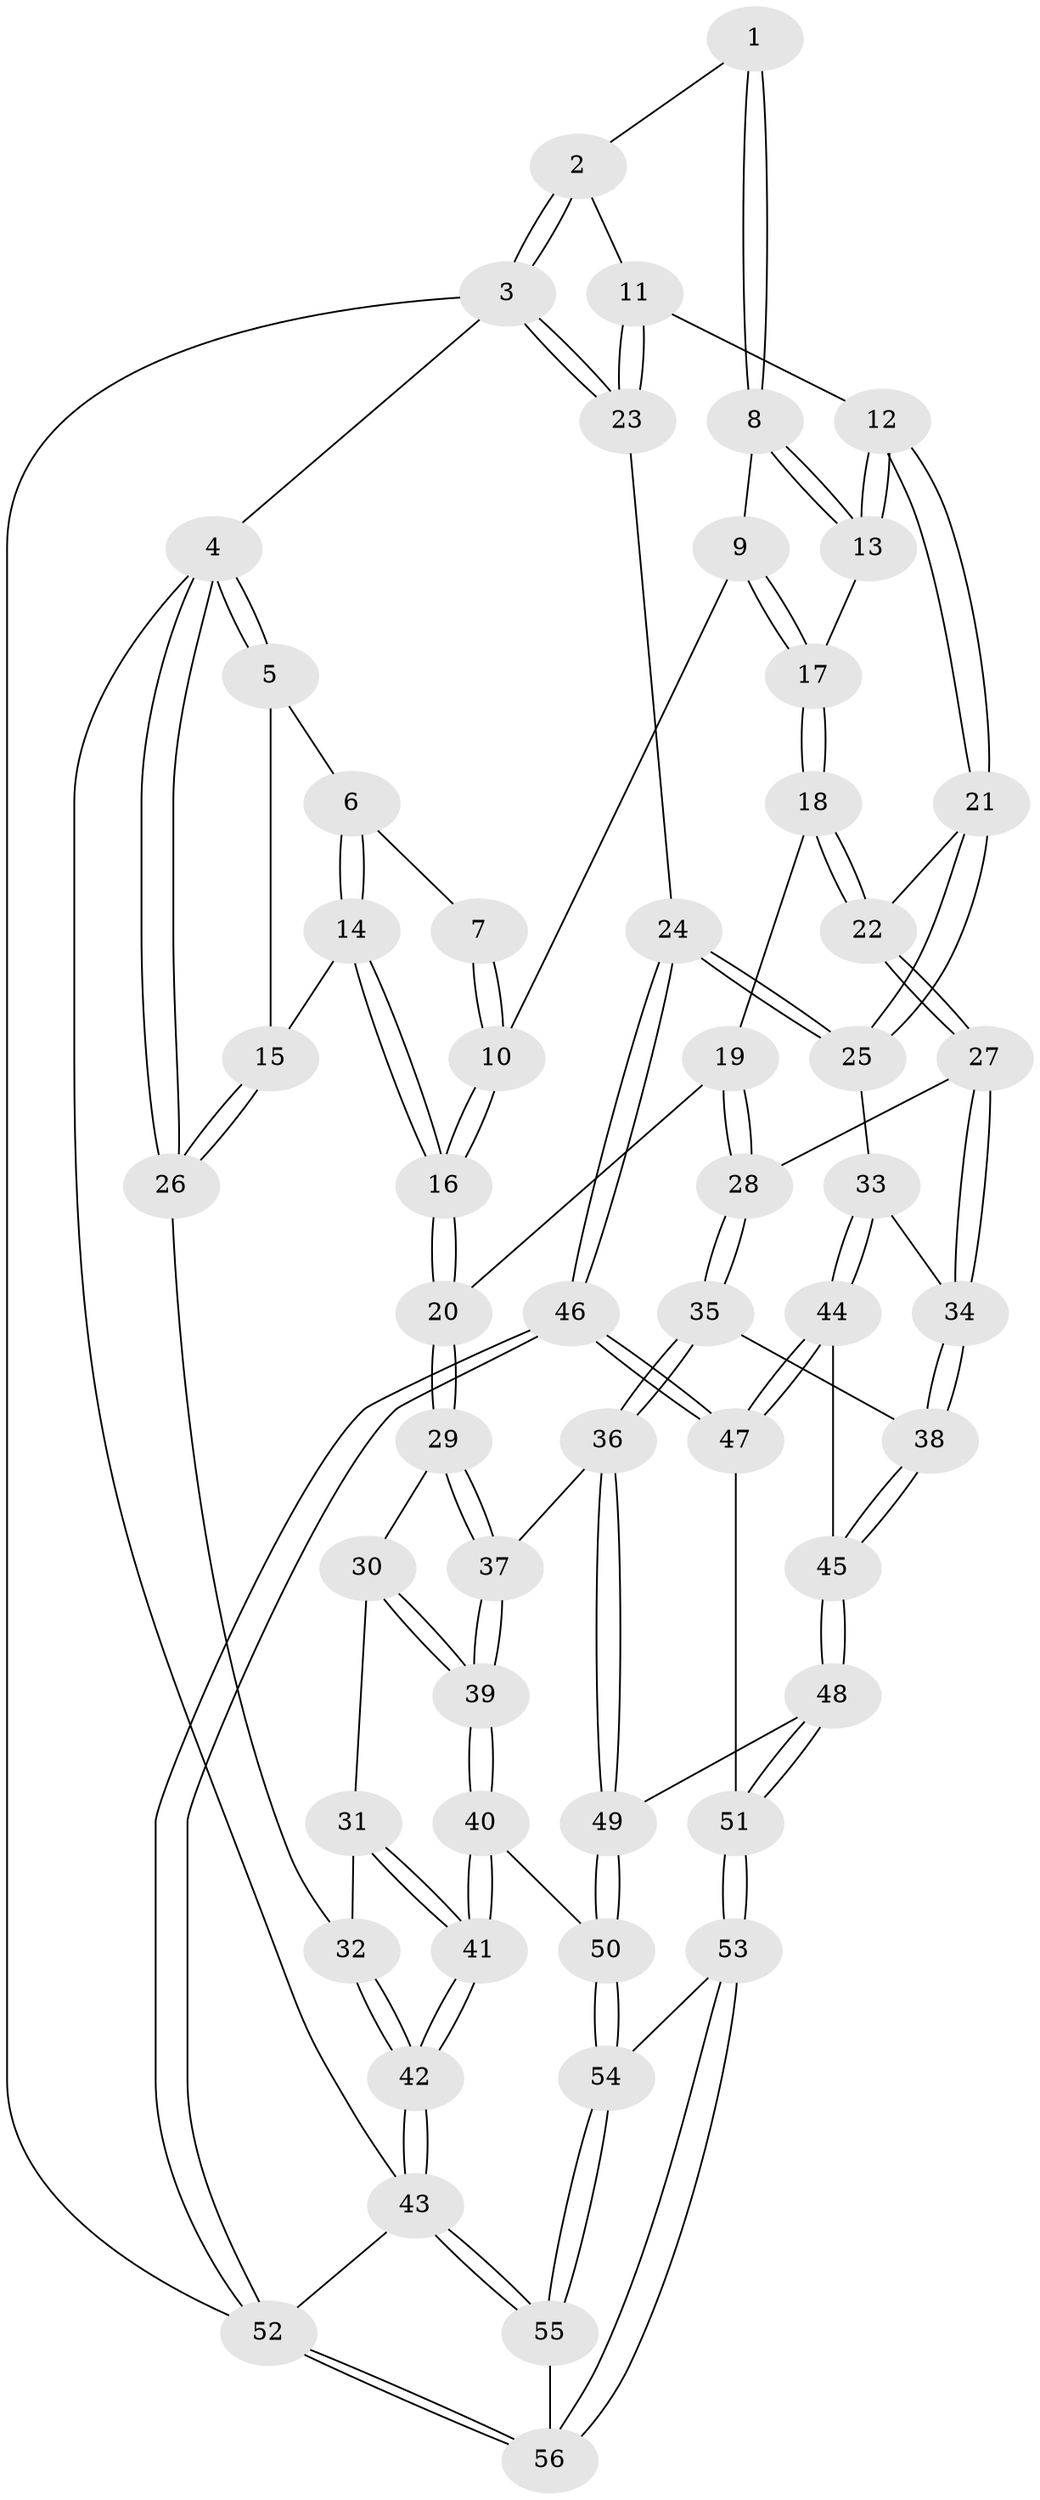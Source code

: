 // Generated by graph-tools (version 1.1) at 2025/03/03/09/25 03:03:29]
// undirected, 56 vertices, 137 edges
graph export_dot {
graph [start="1"]
  node [color=gray90,style=filled];
  1 [pos="+0.5975148220519534+0"];
  2 [pos="+0.8138419132053253+0"];
  3 [pos="+1+0"];
  4 [pos="+0+0"];
  5 [pos="+0+0"];
  6 [pos="+0.23454116430098196+0"];
  7 [pos="+0.5225436950622815+0"];
  8 [pos="+0.6282340636102897+0"];
  9 [pos="+0.5292615099042447+0.14539711740015654"];
  10 [pos="+0.47378114437235685+0.12352903598946102"];
  11 [pos="+0.8420695573792598+0.20333037334778134"];
  12 [pos="+0.8077568575531012+0.20774158962095415"];
  13 [pos="+0.7237932986371254+0.18118807457605784"];
  14 [pos="+0.25456758046442274+0.25664109985442707"];
  15 [pos="+0.10091955634252522+0.2656820801070522"];
  16 [pos="+0.30387422345804993+0.30067230324682165"];
  17 [pos="+0.6779049712070383+0.20847745696958814"];
  18 [pos="+0.5861991049963845+0.30016192146592285"];
  19 [pos="+0.5607028667395837+0.30686331192427857"];
  20 [pos="+0.3158952637413733+0.3205137678599955"];
  21 [pos="+0.7855795968606084+0.37385789145003623"];
  22 [pos="+0.6562753113295658+0.43159112554710505"];
  23 [pos="+1+0.18920129027213903"];
  24 [pos="+1+0.5535606093088041"];
  25 [pos="+0.8395601012240028+0.5442077541187521"];
  26 [pos="+0+0.309655891832715"];
  27 [pos="+0.6566609916860673+0.4924869335135874"];
  28 [pos="+0.550132452419683+0.5289725713148168"];
  29 [pos="+0.31517940324533894+0.46394763053090027"];
  30 [pos="+0.14238875236814474+0.5413042306234547"];
  31 [pos="+0.13677104824341385+0.541227689934791"];
  32 [pos="+0+0.4805732980653101"];
  33 [pos="+0.811511235339399+0.5573660898913653"];
  34 [pos="+0.7295142952892333+0.5428836516991411"];
  35 [pos="+0.5316922991651795+0.5417689300078756"];
  36 [pos="+0.39392887788892883+0.5566743539185813"];
  37 [pos="+0.32513099328672784+0.4797590699882776"];
  38 [pos="+0.6233208320176562+0.6547127858017151"];
  39 [pos="+0.15617988136129982+0.7912170153677808"];
  40 [pos="+0.15361618685915843+0.8058282850901066"];
  41 [pos="+0+0.9607973638976881"];
  42 [pos="+0+1"];
  43 [pos="+0+1"];
  44 [pos="+0.7663340618067545+0.6939569632553656"];
  45 [pos="+0.6246224498847059+0.7114833784723117"];
  46 [pos="+1+1"];
  47 [pos="+0.8184173359825156+0.8111752773489224"];
  48 [pos="+0.5947073919835006+0.7533645711909939"];
  49 [pos="+0.41014117934361827+0.7173549136323711"];
  50 [pos="+0.35538445151859344+0.8056510900868176"];
  51 [pos="+0.6346451890487195+0.8566055497580314"];
  52 [pos="+1+1"];
  53 [pos="+0.6151469949736043+0.9196675360096724"];
  54 [pos="+0.3620800060611343+0.8229168363828427"];
  55 [pos="+0.39149128460707255+1"];
  56 [pos="+0.6221772239470164+1"];
  1 -- 2;
  1 -- 8;
  1 -- 8;
  2 -- 3;
  2 -- 3;
  2 -- 11;
  3 -- 4;
  3 -- 23;
  3 -- 23;
  3 -- 52;
  4 -- 5;
  4 -- 5;
  4 -- 26;
  4 -- 26;
  4 -- 43;
  5 -- 6;
  5 -- 15;
  6 -- 7;
  6 -- 14;
  6 -- 14;
  7 -- 10;
  7 -- 10;
  8 -- 9;
  8 -- 13;
  8 -- 13;
  9 -- 10;
  9 -- 17;
  9 -- 17;
  10 -- 16;
  10 -- 16;
  11 -- 12;
  11 -- 23;
  11 -- 23;
  12 -- 13;
  12 -- 13;
  12 -- 21;
  12 -- 21;
  13 -- 17;
  14 -- 15;
  14 -- 16;
  14 -- 16;
  15 -- 26;
  15 -- 26;
  16 -- 20;
  16 -- 20;
  17 -- 18;
  17 -- 18;
  18 -- 19;
  18 -- 22;
  18 -- 22;
  19 -- 20;
  19 -- 28;
  19 -- 28;
  20 -- 29;
  20 -- 29;
  21 -- 22;
  21 -- 25;
  21 -- 25;
  22 -- 27;
  22 -- 27;
  23 -- 24;
  24 -- 25;
  24 -- 25;
  24 -- 46;
  24 -- 46;
  25 -- 33;
  26 -- 32;
  27 -- 28;
  27 -- 34;
  27 -- 34;
  28 -- 35;
  28 -- 35;
  29 -- 30;
  29 -- 37;
  29 -- 37;
  30 -- 31;
  30 -- 39;
  30 -- 39;
  31 -- 32;
  31 -- 41;
  31 -- 41;
  32 -- 42;
  32 -- 42;
  33 -- 34;
  33 -- 44;
  33 -- 44;
  34 -- 38;
  34 -- 38;
  35 -- 36;
  35 -- 36;
  35 -- 38;
  36 -- 37;
  36 -- 49;
  36 -- 49;
  37 -- 39;
  37 -- 39;
  38 -- 45;
  38 -- 45;
  39 -- 40;
  39 -- 40;
  40 -- 41;
  40 -- 41;
  40 -- 50;
  41 -- 42;
  41 -- 42;
  42 -- 43;
  42 -- 43;
  43 -- 55;
  43 -- 55;
  43 -- 52;
  44 -- 45;
  44 -- 47;
  44 -- 47;
  45 -- 48;
  45 -- 48;
  46 -- 47;
  46 -- 47;
  46 -- 52;
  46 -- 52;
  47 -- 51;
  48 -- 49;
  48 -- 51;
  48 -- 51;
  49 -- 50;
  49 -- 50;
  50 -- 54;
  50 -- 54;
  51 -- 53;
  51 -- 53;
  52 -- 56;
  52 -- 56;
  53 -- 54;
  53 -- 56;
  53 -- 56;
  54 -- 55;
  54 -- 55;
  55 -- 56;
}
